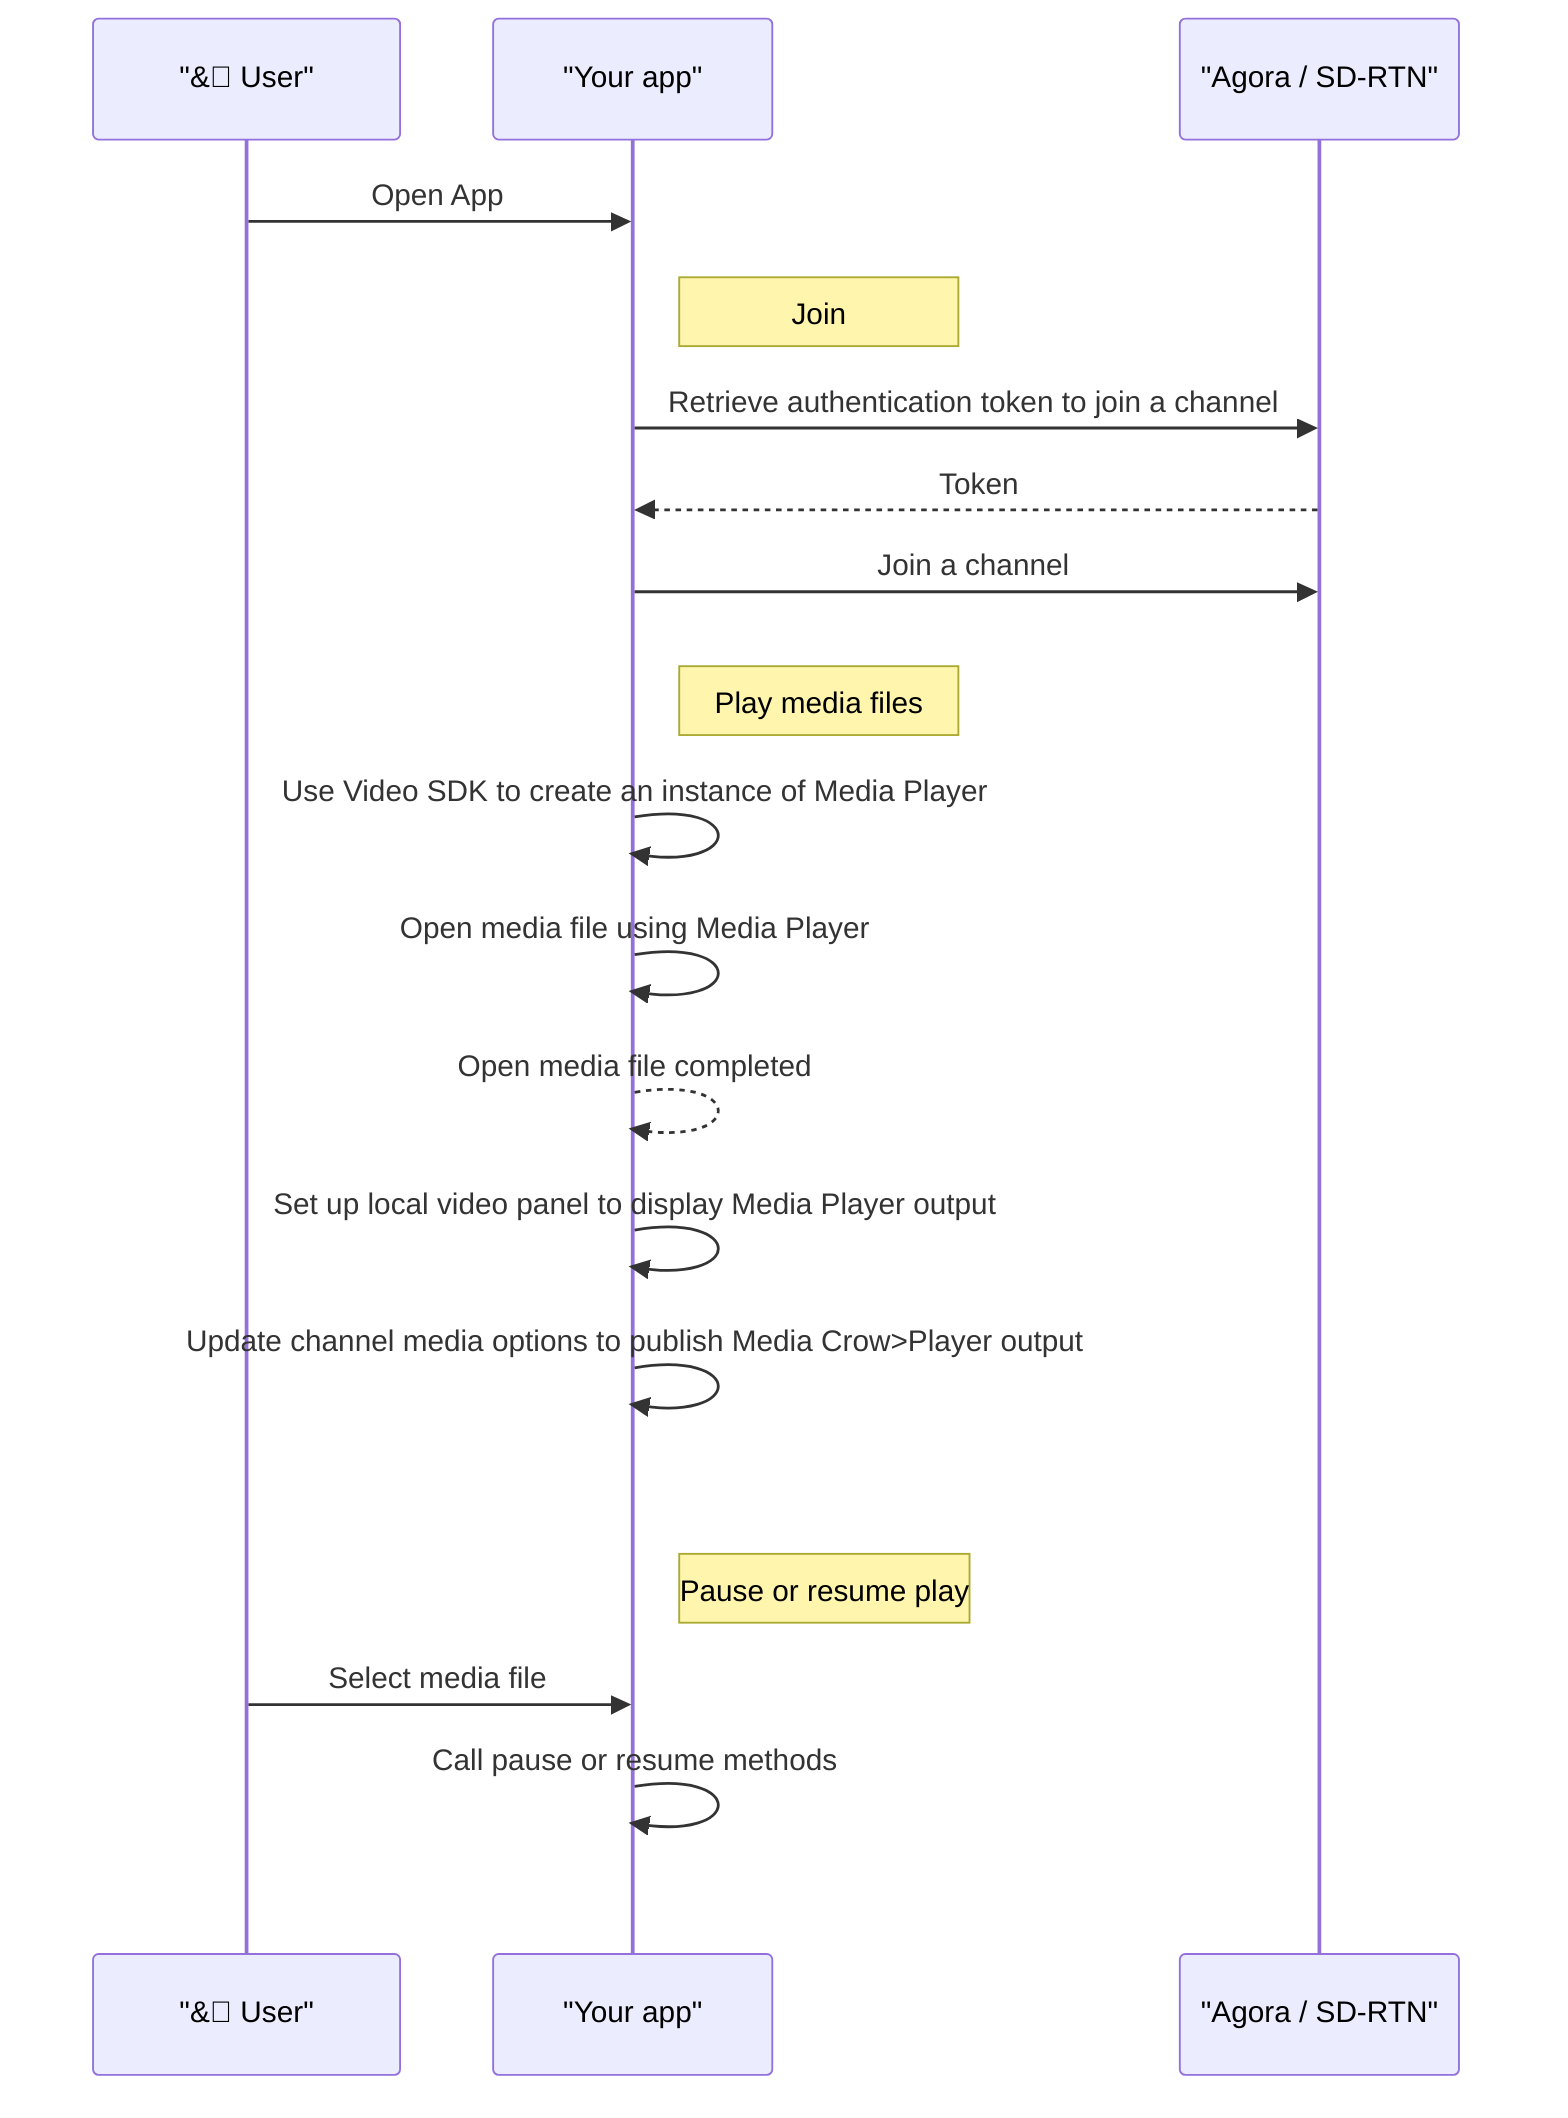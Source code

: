sequenceDiagram
    participant User as "&#128100; User"
    participant Your_app as "Your app"
    participant Agora as "Agora / SD-RTN"

    User->>Your_app: Open App
    rect rgb(255, 255, 255)
        Note right of Your_app: Join
        Your_app->>Agora: Retrieve authentication token to join a channel
        Agora-->>Your_app: Token
        Your_app->>Agora: Join a channel
    end
    rect rgb(255, 255, 255)
        Note right of Your_app: Play media files
        Your_app->>Your_app: Use Video SDK to create an instance of Media Player
        Your_app->>Your_app: Open media file using Media Player
        Your_app-->>Your_app: Open media file completed
        Your_app->>Your_app: Set up local video panel to display Media Player output
        Your_app->>Your_app: Update channel media options to publish Media Crow>Player output
    end
    rect rgb(255, 255, 255)
        Note right of Your_app: Pause or resume play
        User->>Your_app: Select media file
        Your_app->>Your_app: Call pause or resume methods
    end
